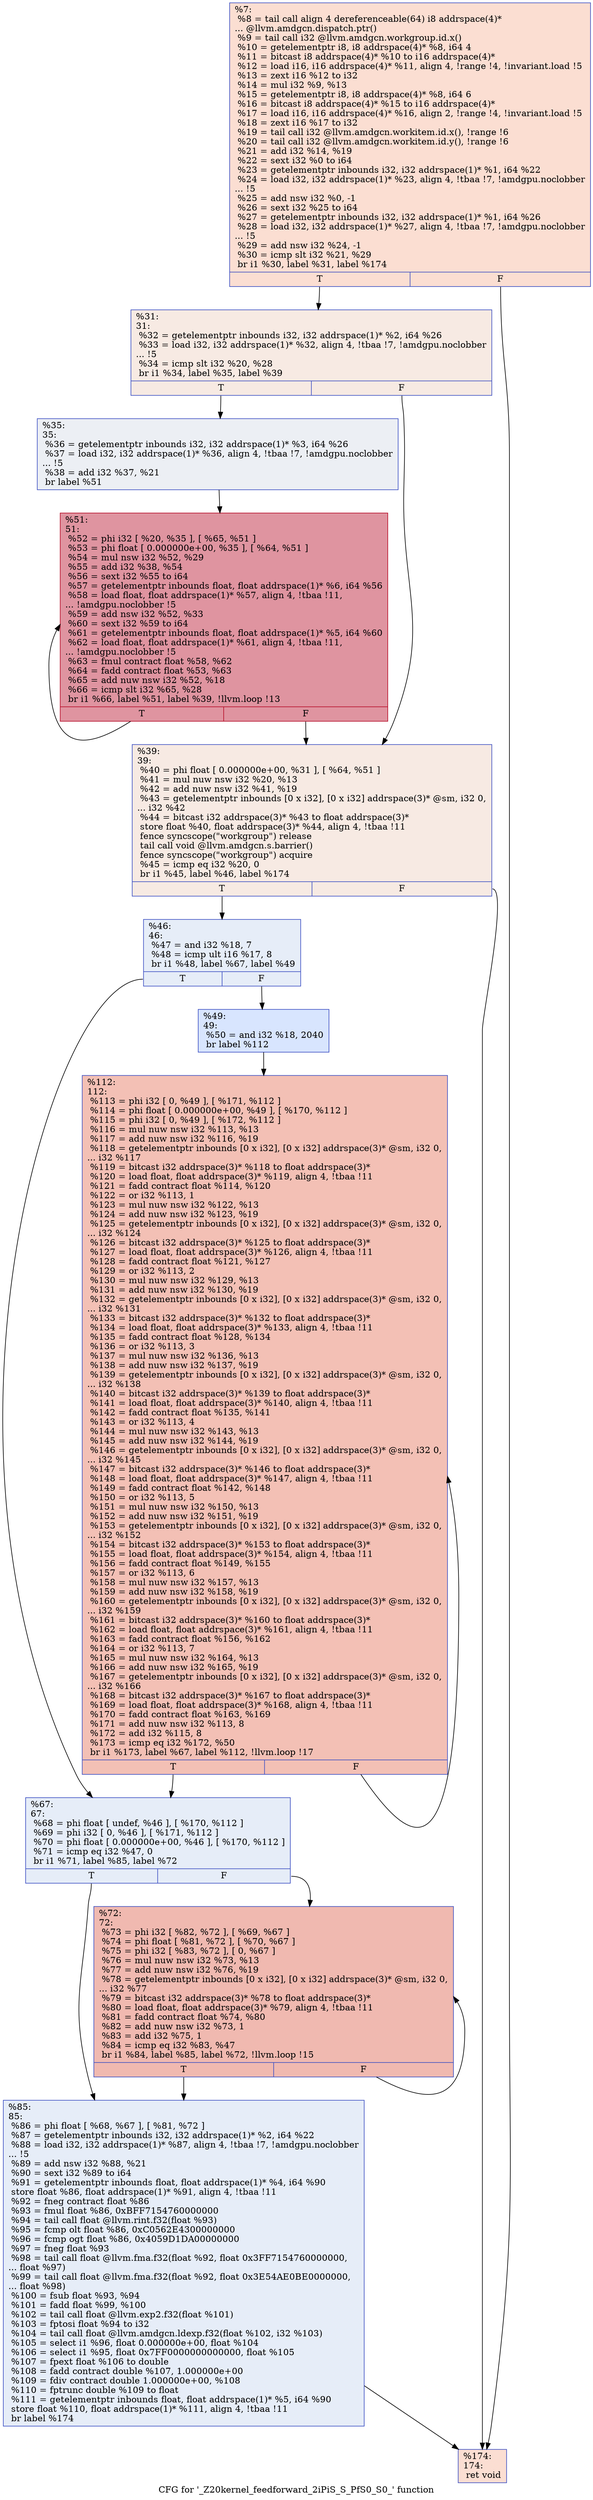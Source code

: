 digraph "CFG for '_Z20kernel_feedforward_2iPiS_S_PfS0_S0_' function" {
	label="CFG for '_Z20kernel_feedforward_2iPiS_S_PfS0_S0_' function";

	Node0x4debca0 [shape=record,color="#3d50c3ff", style=filled, fillcolor="#f7b59970",label="{%7:\l  %8 = tail call align 4 dereferenceable(64) i8 addrspace(4)*\l... @llvm.amdgcn.dispatch.ptr()\l  %9 = tail call i32 @llvm.amdgcn.workgroup.id.x()\l  %10 = getelementptr i8, i8 addrspace(4)* %8, i64 4\l  %11 = bitcast i8 addrspace(4)* %10 to i16 addrspace(4)*\l  %12 = load i16, i16 addrspace(4)* %11, align 4, !range !4, !invariant.load !5\l  %13 = zext i16 %12 to i32\l  %14 = mul i32 %9, %13\l  %15 = getelementptr i8, i8 addrspace(4)* %8, i64 6\l  %16 = bitcast i8 addrspace(4)* %15 to i16 addrspace(4)*\l  %17 = load i16, i16 addrspace(4)* %16, align 2, !range !4, !invariant.load !5\l  %18 = zext i16 %17 to i32\l  %19 = tail call i32 @llvm.amdgcn.workitem.id.x(), !range !6\l  %20 = tail call i32 @llvm.amdgcn.workitem.id.y(), !range !6\l  %21 = add i32 %14, %19\l  %22 = sext i32 %0 to i64\l  %23 = getelementptr inbounds i32, i32 addrspace(1)* %1, i64 %22\l  %24 = load i32, i32 addrspace(1)* %23, align 4, !tbaa !7, !amdgpu.noclobber\l... !5\l  %25 = add nsw i32 %0, -1\l  %26 = sext i32 %25 to i64\l  %27 = getelementptr inbounds i32, i32 addrspace(1)* %1, i64 %26\l  %28 = load i32, i32 addrspace(1)* %27, align 4, !tbaa !7, !amdgpu.noclobber\l... !5\l  %29 = add nsw i32 %24, -1\l  %30 = icmp slt i32 %21, %29\l  br i1 %30, label %31, label %174\l|{<s0>T|<s1>F}}"];
	Node0x4debca0:s0 -> Node0x4deff00;
	Node0x4debca0:s1 -> Node0x4deff90;
	Node0x4deff00 [shape=record,color="#3d50c3ff", style=filled, fillcolor="#eed0c070",label="{%31:\l31:                                               \l  %32 = getelementptr inbounds i32, i32 addrspace(1)* %2, i64 %26\l  %33 = load i32, i32 addrspace(1)* %32, align 4, !tbaa !7, !amdgpu.noclobber\l... !5\l  %34 = icmp slt i32 %20, %28\l  br i1 %34, label %35, label %39\l|{<s0>T|<s1>F}}"];
	Node0x4deff00:s0 -> Node0x4ded8d0;
	Node0x4deff00:s1 -> Node0x4df0450;
	Node0x4ded8d0 [shape=record,color="#3d50c3ff", style=filled, fillcolor="#d4dbe670",label="{%35:\l35:                                               \l  %36 = getelementptr inbounds i32, i32 addrspace(1)* %3, i64 %26\l  %37 = load i32, i32 addrspace(1)* %36, align 4, !tbaa !7, !amdgpu.noclobber\l... !5\l  %38 = add i32 %37, %21\l  br label %51\l}"];
	Node0x4ded8d0 -> Node0x4df0730;
	Node0x4df0450 [shape=record,color="#3d50c3ff", style=filled, fillcolor="#eed0c070",label="{%39:\l39:                                               \l  %40 = phi float [ 0.000000e+00, %31 ], [ %64, %51 ]\l  %41 = mul nuw nsw i32 %20, %13\l  %42 = add nuw nsw i32 %41, %19\l  %43 = getelementptr inbounds [0 x i32], [0 x i32] addrspace(3)* @sm, i32 0,\l... i32 %42\l  %44 = bitcast i32 addrspace(3)* %43 to float addrspace(3)*\l  store float %40, float addrspace(3)* %44, align 4, !tbaa !11\l  fence syncscope(\"workgroup\") release\l  tail call void @llvm.amdgcn.s.barrier()\l  fence syncscope(\"workgroup\") acquire\l  %45 = icmp eq i32 %20, 0\l  br i1 %45, label %46, label %174\l|{<s0>T|<s1>F}}"];
	Node0x4df0450:s0 -> Node0x4df1b20;
	Node0x4df0450:s1 -> Node0x4deff90;
	Node0x4df1b20 [shape=record,color="#3d50c3ff", style=filled, fillcolor="#c7d7f070",label="{%46:\l46:                                               \l  %47 = and i32 %18, 7\l  %48 = icmp ult i16 %17, 8\l  br i1 %48, label %67, label %49\l|{<s0>T|<s1>F}}"];
	Node0x4df1b20:s0 -> Node0x4df1db0;
	Node0x4df1b20:s1 -> Node0x4df1e00;
	Node0x4df1e00 [shape=record,color="#3d50c3ff", style=filled, fillcolor="#a7c5fe70",label="{%49:\l49:                                               \l  %50 = and i32 %18, 2040\l  br label %112\l}"];
	Node0x4df1e00 -> Node0x4df2000;
	Node0x4df0730 [shape=record,color="#b70d28ff", style=filled, fillcolor="#b70d2870",label="{%51:\l51:                                               \l  %52 = phi i32 [ %20, %35 ], [ %65, %51 ]\l  %53 = phi float [ 0.000000e+00, %35 ], [ %64, %51 ]\l  %54 = mul nsw i32 %52, %29\l  %55 = add i32 %38, %54\l  %56 = sext i32 %55 to i64\l  %57 = getelementptr inbounds float, float addrspace(1)* %6, i64 %56\l  %58 = load float, float addrspace(1)* %57, align 4, !tbaa !11,\l... !amdgpu.noclobber !5\l  %59 = add nsw i32 %52, %33\l  %60 = sext i32 %59 to i64\l  %61 = getelementptr inbounds float, float addrspace(1)* %5, i64 %60\l  %62 = load float, float addrspace(1)* %61, align 4, !tbaa !11,\l... !amdgpu.noclobber !5\l  %63 = fmul contract float %58, %62\l  %64 = fadd contract float %53, %63\l  %65 = add nuw nsw i32 %52, %18\l  %66 = icmp slt i32 %65, %28\l  br i1 %66, label %51, label %39, !llvm.loop !13\l|{<s0>T|<s1>F}}"];
	Node0x4df0730:s0 -> Node0x4df0730;
	Node0x4df0730:s1 -> Node0x4df0450;
	Node0x4df1db0 [shape=record,color="#3d50c3ff", style=filled, fillcolor="#c7d7f070",label="{%67:\l67:                                               \l  %68 = phi float [ undef, %46 ], [ %170, %112 ]\l  %69 = phi i32 [ 0, %46 ], [ %171, %112 ]\l  %70 = phi float [ 0.000000e+00, %46 ], [ %170, %112 ]\l  %71 = icmp eq i32 %47, 0\l  br i1 %71, label %85, label %72\l|{<s0>T|<s1>F}}"];
	Node0x4df1db0:s0 -> Node0x4df3a70;
	Node0x4df1db0:s1 -> Node0x4df3b00;
	Node0x4df3b00 [shape=record,color="#3d50c3ff", style=filled, fillcolor="#de614d70",label="{%72:\l72:                                               \l  %73 = phi i32 [ %82, %72 ], [ %69, %67 ]\l  %74 = phi float [ %81, %72 ], [ %70, %67 ]\l  %75 = phi i32 [ %83, %72 ], [ 0, %67 ]\l  %76 = mul nuw nsw i32 %73, %13\l  %77 = add nuw nsw i32 %76, %19\l  %78 = getelementptr inbounds [0 x i32], [0 x i32] addrspace(3)* @sm, i32 0,\l... i32 %77\l  %79 = bitcast i32 addrspace(3)* %78 to float addrspace(3)*\l  %80 = load float, float addrspace(3)* %79, align 4, !tbaa !11\l  %81 = fadd contract float %74, %80\l  %82 = add nuw nsw i32 %73, 1\l  %83 = add i32 %75, 1\l  %84 = icmp eq i32 %83, %47\l  br i1 %84, label %85, label %72, !llvm.loop !15\l|{<s0>T|<s1>F}}"];
	Node0x4df3b00:s0 -> Node0x4df3a70;
	Node0x4df3b00:s1 -> Node0x4df3b00;
	Node0x4df3a70 [shape=record,color="#3d50c3ff", style=filled, fillcolor="#c7d7f070",label="{%85:\l85:                                               \l  %86 = phi float [ %68, %67 ], [ %81, %72 ]\l  %87 = getelementptr inbounds i32, i32 addrspace(1)* %2, i64 %22\l  %88 = load i32, i32 addrspace(1)* %87, align 4, !tbaa !7, !amdgpu.noclobber\l... !5\l  %89 = add nsw i32 %88, %21\l  %90 = sext i32 %89 to i64\l  %91 = getelementptr inbounds float, float addrspace(1)* %4, i64 %90\l  store float %86, float addrspace(1)* %91, align 4, !tbaa !11\l  %92 = fneg contract float %86\l  %93 = fmul float %86, 0xBFF7154760000000\l  %94 = tail call float @llvm.rint.f32(float %93)\l  %95 = fcmp olt float %86, 0xC0562E4300000000\l  %96 = fcmp ogt float %86, 0x4059D1DA00000000\l  %97 = fneg float %93\l  %98 = tail call float @llvm.fma.f32(float %92, float 0x3FF7154760000000,\l... float %97)\l  %99 = tail call float @llvm.fma.f32(float %92, float 0x3E54AE0BE0000000,\l... float %98)\l  %100 = fsub float %93, %94\l  %101 = fadd float %99, %100\l  %102 = tail call float @llvm.exp2.f32(float %101)\l  %103 = fptosi float %94 to i32\l  %104 = tail call float @llvm.amdgcn.ldexp.f32(float %102, i32 %103)\l  %105 = select i1 %96, float 0.000000e+00, float %104\l  %106 = select i1 %95, float 0x7FF0000000000000, float %105\l  %107 = fpext float %106 to double\l  %108 = fadd contract double %107, 1.000000e+00\l  %109 = fdiv contract double 1.000000e+00, %108\l  %110 = fptrunc double %109 to float\l  %111 = getelementptr inbounds float, float addrspace(1)* %5, i64 %90\l  store float %110, float addrspace(1)* %111, align 4, !tbaa !11\l  br label %174\l}"];
	Node0x4df3a70 -> Node0x4deff90;
	Node0x4df2000 [shape=record,color="#3d50c3ff", style=filled, fillcolor="#e5705870",label="{%112:\l112:                                              \l  %113 = phi i32 [ 0, %49 ], [ %171, %112 ]\l  %114 = phi float [ 0.000000e+00, %49 ], [ %170, %112 ]\l  %115 = phi i32 [ 0, %49 ], [ %172, %112 ]\l  %116 = mul nuw nsw i32 %113, %13\l  %117 = add nuw nsw i32 %116, %19\l  %118 = getelementptr inbounds [0 x i32], [0 x i32] addrspace(3)* @sm, i32 0,\l... i32 %117\l  %119 = bitcast i32 addrspace(3)* %118 to float addrspace(3)*\l  %120 = load float, float addrspace(3)* %119, align 4, !tbaa !11\l  %121 = fadd contract float %114, %120\l  %122 = or i32 %113, 1\l  %123 = mul nuw nsw i32 %122, %13\l  %124 = add nuw nsw i32 %123, %19\l  %125 = getelementptr inbounds [0 x i32], [0 x i32] addrspace(3)* @sm, i32 0,\l... i32 %124\l  %126 = bitcast i32 addrspace(3)* %125 to float addrspace(3)*\l  %127 = load float, float addrspace(3)* %126, align 4, !tbaa !11\l  %128 = fadd contract float %121, %127\l  %129 = or i32 %113, 2\l  %130 = mul nuw nsw i32 %129, %13\l  %131 = add nuw nsw i32 %130, %19\l  %132 = getelementptr inbounds [0 x i32], [0 x i32] addrspace(3)* @sm, i32 0,\l... i32 %131\l  %133 = bitcast i32 addrspace(3)* %132 to float addrspace(3)*\l  %134 = load float, float addrspace(3)* %133, align 4, !tbaa !11\l  %135 = fadd contract float %128, %134\l  %136 = or i32 %113, 3\l  %137 = mul nuw nsw i32 %136, %13\l  %138 = add nuw nsw i32 %137, %19\l  %139 = getelementptr inbounds [0 x i32], [0 x i32] addrspace(3)* @sm, i32 0,\l... i32 %138\l  %140 = bitcast i32 addrspace(3)* %139 to float addrspace(3)*\l  %141 = load float, float addrspace(3)* %140, align 4, !tbaa !11\l  %142 = fadd contract float %135, %141\l  %143 = or i32 %113, 4\l  %144 = mul nuw nsw i32 %143, %13\l  %145 = add nuw nsw i32 %144, %19\l  %146 = getelementptr inbounds [0 x i32], [0 x i32] addrspace(3)* @sm, i32 0,\l... i32 %145\l  %147 = bitcast i32 addrspace(3)* %146 to float addrspace(3)*\l  %148 = load float, float addrspace(3)* %147, align 4, !tbaa !11\l  %149 = fadd contract float %142, %148\l  %150 = or i32 %113, 5\l  %151 = mul nuw nsw i32 %150, %13\l  %152 = add nuw nsw i32 %151, %19\l  %153 = getelementptr inbounds [0 x i32], [0 x i32] addrspace(3)* @sm, i32 0,\l... i32 %152\l  %154 = bitcast i32 addrspace(3)* %153 to float addrspace(3)*\l  %155 = load float, float addrspace(3)* %154, align 4, !tbaa !11\l  %156 = fadd contract float %149, %155\l  %157 = or i32 %113, 6\l  %158 = mul nuw nsw i32 %157, %13\l  %159 = add nuw nsw i32 %158, %19\l  %160 = getelementptr inbounds [0 x i32], [0 x i32] addrspace(3)* @sm, i32 0,\l... i32 %159\l  %161 = bitcast i32 addrspace(3)* %160 to float addrspace(3)*\l  %162 = load float, float addrspace(3)* %161, align 4, !tbaa !11\l  %163 = fadd contract float %156, %162\l  %164 = or i32 %113, 7\l  %165 = mul nuw nsw i32 %164, %13\l  %166 = add nuw nsw i32 %165, %19\l  %167 = getelementptr inbounds [0 x i32], [0 x i32] addrspace(3)* @sm, i32 0,\l... i32 %166\l  %168 = bitcast i32 addrspace(3)* %167 to float addrspace(3)*\l  %169 = load float, float addrspace(3)* %168, align 4, !tbaa !11\l  %170 = fadd contract float %163, %169\l  %171 = add nuw nsw i32 %113, 8\l  %172 = add i32 %115, 8\l  %173 = icmp eq i32 %172, %50\l  br i1 %173, label %67, label %112, !llvm.loop !17\l|{<s0>T|<s1>F}}"];
	Node0x4df2000:s0 -> Node0x4df1db0;
	Node0x4df2000:s1 -> Node0x4df2000;
	Node0x4deff90 [shape=record,color="#3d50c3ff", style=filled, fillcolor="#f7b59970",label="{%174:\l174:                                              \l  ret void\l}"];
}
